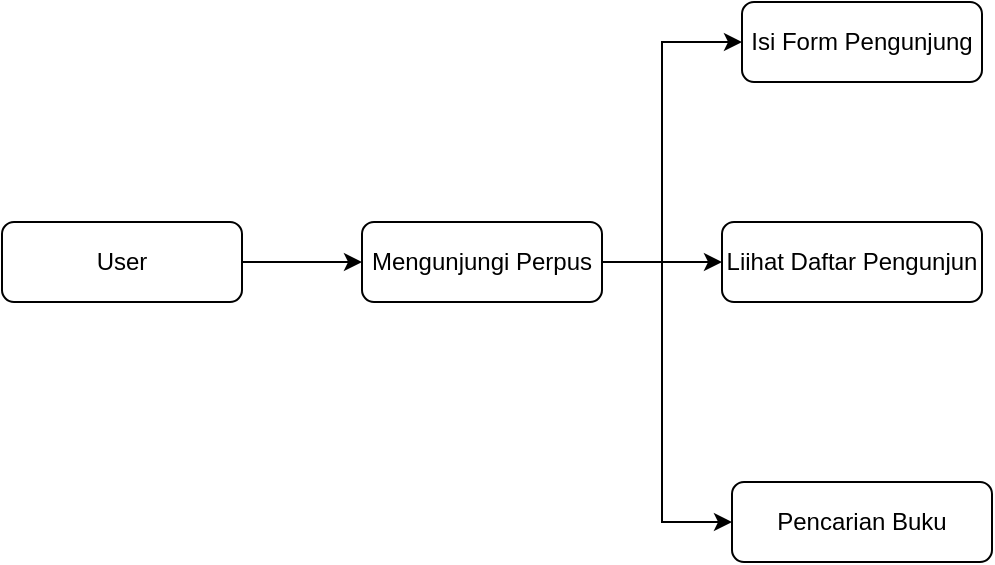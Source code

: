 <mxfile version="22.1.18" type="github">
  <diagram name="Page-1" id="60cmW6SKlsLgH1uI48o3">
    <mxGraphModel dx="784" dy="460" grid="1" gridSize="10" guides="1" tooltips="1" connect="1" arrows="1" fold="1" page="1" pageScale="1" pageWidth="1100" pageHeight="850" math="0" shadow="0">
      <root>
        <mxCell id="0" />
        <mxCell id="1" parent="0" />
        <mxCell id="9Pq9vmxy-cEk_oEvJt4a-5" value="" style="edgeStyle=orthogonalEdgeStyle;rounded=0;orthogonalLoop=1;jettySize=auto;html=1;" edge="1" parent="1" source="9Pq9vmxy-cEk_oEvJt4a-1" target="9Pq9vmxy-cEk_oEvJt4a-4">
          <mxGeometry relative="1" as="geometry" />
        </mxCell>
        <mxCell id="9Pq9vmxy-cEk_oEvJt4a-1" value="User" style="rounded=1;whiteSpace=wrap;html=1;" vertex="1" parent="1">
          <mxGeometry x="40" y="320" width="120" height="40" as="geometry" />
        </mxCell>
        <mxCell id="9Pq9vmxy-cEk_oEvJt4a-7" value="" style="edgeStyle=orthogonalEdgeStyle;rounded=0;orthogonalLoop=1;jettySize=auto;html=1;" edge="1" parent="1" source="9Pq9vmxy-cEk_oEvJt4a-4" target="9Pq9vmxy-cEk_oEvJt4a-6">
          <mxGeometry relative="1" as="geometry">
            <Array as="points">
              <mxPoint x="370" y="340" />
              <mxPoint x="370" y="230" />
            </Array>
          </mxGeometry>
        </mxCell>
        <mxCell id="9Pq9vmxy-cEk_oEvJt4a-10" value="" style="edgeStyle=orthogonalEdgeStyle;rounded=0;orthogonalLoop=1;jettySize=auto;html=1;" edge="1" parent="1" source="9Pq9vmxy-cEk_oEvJt4a-4" target="9Pq9vmxy-cEk_oEvJt4a-9">
          <mxGeometry relative="1" as="geometry" />
        </mxCell>
        <mxCell id="9Pq9vmxy-cEk_oEvJt4a-12" value="" style="edgeStyle=orthogonalEdgeStyle;rounded=0;orthogonalLoop=1;jettySize=auto;html=1;entryX=0;entryY=0.5;entryDx=0;entryDy=0;" edge="1" parent="1" source="9Pq9vmxy-cEk_oEvJt4a-4" target="9Pq9vmxy-cEk_oEvJt4a-11">
          <mxGeometry relative="1" as="geometry">
            <Array as="points">
              <mxPoint x="370" y="340" />
              <mxPoint x="370" y="470" />
            </Array>
          </mxGeometry>
        </mxCell>
        <mxCell id="9Pq9vmxy-cEk_oEvJt4a-4" value="Mengunjungi Perpus" style="whiteSpace=wrap;html=1;rounded=1;" vertex="1" parent="1">
          <mxGeometry x="220" y="320" width="120" height="40" as="geometry" />
        </mxCell>
        <mxCell id="9Pq9vmxy-cEk_oEvJt4a-6" value="Isi Form Pengunjung" style="whiteSpace=wrap;html=1;rounded=1;" vertex="1" parent="1">
          <mxGeometry x="410" y="210" width="120" height="40" as="geometry" />
        </mxCell>
        <mxCell id="9Pq9vmxy-cEk_oEvJt4a-9" value="Liihat Daftar Pengunjun" style="whiteSpace=wrap;html=1;rounded=1;" vertex="1" parent="1">
          <mxGeometry x="400" y="320" width="130" height="40" as="geometry" />
        </mxCell>
        <mxCell id="9Pq9vmxy-cEk_oEvJt4a-11" value="Pencarian Buku" style="whiteSpace=wrap;html=1;rounded=1;" vertex="1" parent="1">
          <mxGeometry x="405" y="450" width="130" height="40" as="geometry" />
        </mxCell>
      </root>
    </mxGraphModel>
  </diagram>
</mxfile>
